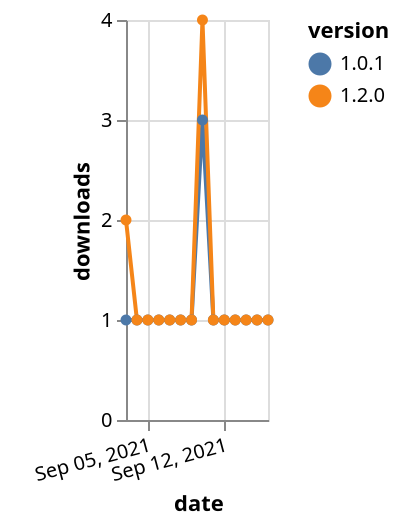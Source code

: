 {"$schema": "https://vega.github.io/schema/vega-lite/v5.json", "description": "A simple bar chart with embedded data.", "data": {"values": [{"date": "2021-09-03", "total": 202, "delta": 1, "version": "1.0.1"}, {"date": "2021-09-04", "total": 203, "delta": 1, "version": "1.0.1"}, {"date": "2021-09-05", "total": 204, "delta": 1, "version": "1.0.1"}, {"date": "2021-09-06", "total": 205, "delta": 1, "version": "1.0.1"}, {"date": "2021-09-07", "total": 206, "delta": 1, "version": "1.0.1"}, {"date": "2021-09-08", "total": 207, "delta": 1, "version": "1.0.1"}, {"date": "2021-09-09", "total": 208, "delta": 1, "version": "1.0.1"}, {"date": "2021-09-10", "total": 211, "delta": 3, "version": "1.0.1"}, {"date": "2021-09-11", "total": 212, "delta": 1, "version": "1.0.1"}, {"date": "2021-09-12", "total": 213, "delta": 1, "version": "1.0.1"}, {"date": "2021-09-13", "total": 214, "delta": 1, "version": "1.0.1"}, {"date": "2021-09-14", "total": 215, "delta": 1, "version": "1.0.1"}, {"date": "2021-09-15", "total": 216, "delta": 1, "version": "1.0.1"}, {"date": "2021-09-16", "total": 217, "delta": 1, "version": "1.0.1"}, {"date": "2021-09-03", "total": 125, "delta": 2, "version": "1.2.0"}, {"date": "2021-09-04", "total": 126, "delta": 1, "version": "1.2.0"}, {"date": "2021-09-05", "total": 127, "delta": 1, "version": "1.2.0"}, {"date": "2021-09-06", "total": 128, "delta": 1, "version": "1.2.0"}, {"date": "2021-09-07", "total": 129, "delta": 1, "version": "1.2.0"}, {"date": "2021-09-08", "total": 130, "delta": 1, "version": "1.2.0"}, {"date": "2021-09-09", "total": 131, "delta": 1, "version": "1.2.0"}, {"date": "2021-09-10", "total": 135, "delta": 4, "version": "1.2.0"}, {"date": "2021-09-11", "total": 136, "delta": 1, "version": "1.2.0"}, {"date": "2021-09-12", "total": 137, "delta": 1, "version": "1.2.0"}, {"date": "2021-09-13", "total": 138, "delta": 1, "version": "1.2.0"}, {"date": "2021-09-14", "total": 139, "delta": 1, "version": "1.2.0"}, {"date": "2021-09-15", "total": 140, "delta": 1, "version": "1.2.0"}, {"date": "2021-09-16", "total": 141, "delta": 1, "version": "1.2.0"}]}, "width": "container", "mark": {"type": "line", "point": {"filled": true}}, "encoding": {"x": {"field": "date", "type": "temporal", "timeUnit": "yearmonthdate", "title": "date", "axis": {"labelAngle": -15}}, "y": {"field": "delta", "type": "quantitative", "title": "downloads"}, "color": {"field": "version", "type": "nominal"}, "tooltip": {"field": "delta"}}}